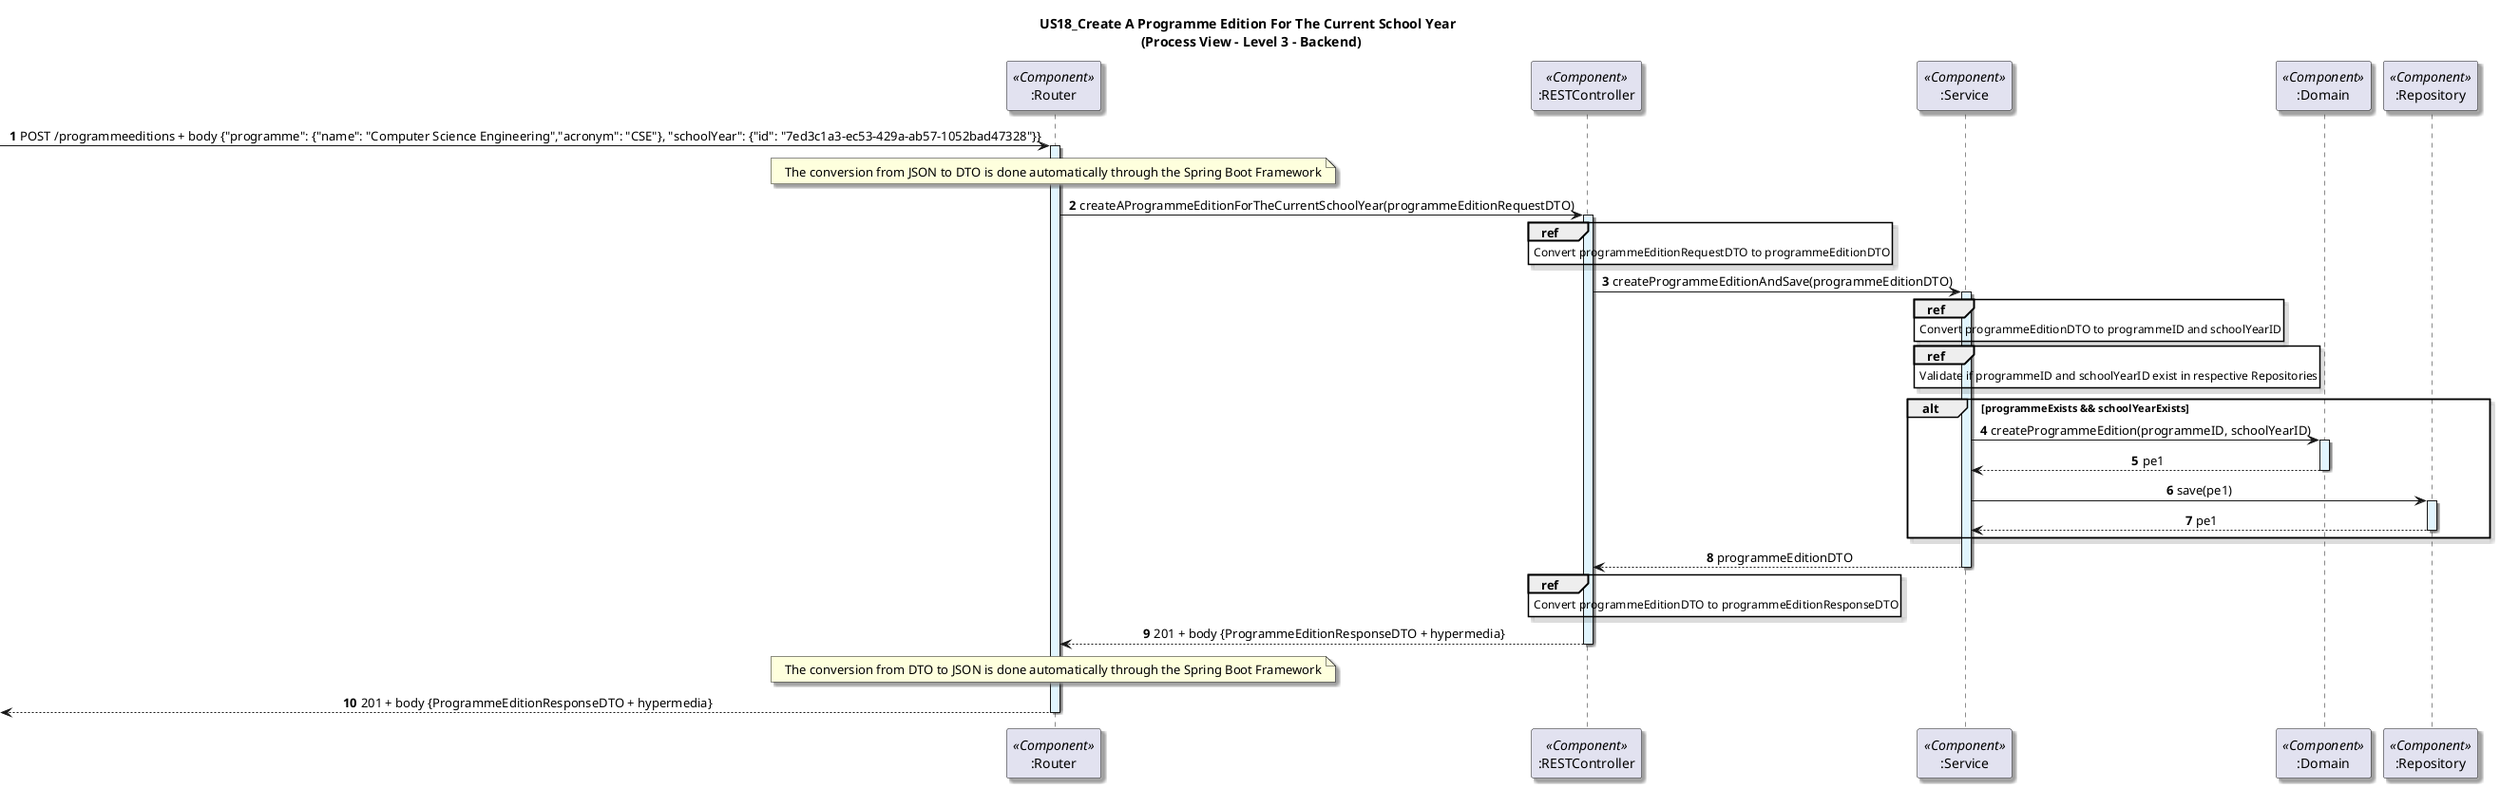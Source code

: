 @startuml
title : US18_Create A Programme Edition For The Current School Year \n (Process View - Level 3 - Backend)
autonumber
skinparam defaultTextAlignment center
skinparam shadowing true

participant ":Router" as Router <<Component>>
participant ":RESTController" as CPEC <<Component>>
participant ":Service" as PES <<Component>>
participant ":Domain" as PEF <<Component>>


'get all programmes name

-> Router: POST /programmeeditions + body {"programme": {"name": "Computer Science Engineering","acronym": "CSE"}, "schoolYear": {"id": "7ed3c1a3-ec53-429a-ab57-1052bad47328"}}
activate Router #E1F5FE
note over Router: The conversion from JSON to DTO is done automatically through the Spring Boot Framework

'''''''''''''''''''''''''''''''''''''''''
Router -> CPEC: createAProgrammeEditionForTheCurrentSchoolYear(programmeEditionRequestDTO)

ref over CPEC
    Convert programmeEditionRequestDTO to programmeEditionDTO
end
'create programmeEdition for current School Year
activate CPEC #E1F5FE
CPEC -> PES:createProgrammeEditionAndSave(programmeEditionDTO)
ref over PES
    Convert programmeEditionDTO to programmeID and schoolYearID
end
activate PES #E1F5FE
ref over PES
    Validate if programmeID and schoolYearID exist in respective Repositories
end

alt programmeExists && schoolYearExists
PES -> PEF: createProgrammeEdition(programmeID, schoolYearID)
activate PEF #E1F5FE

participant ":Repository" as PER <<Component>>

PEF --> PES: pe1
deactivate PEF

PES -> PER: save(pe1)
activate PER #E1F5FE

PER --> PES: pe1
deactivate PER
end
PES --> CPEC: programmeEditionDTO
deactivate PES
ref over CPEC
    Convert programmeEditionDTO to programmeEditionResponseDTO
end


CPEC --> Router : 201 + body {ProgrammeEditionResponseDTO + hypermedia}
deactivate CPEC
note over Router: The conversion from DTO to JSON is done automatically through the Spring Boot Framework

<-- Router: 201 + body {ProgrammeEditionResponseDTO + hypermedia}
deactivate Router
@enduml